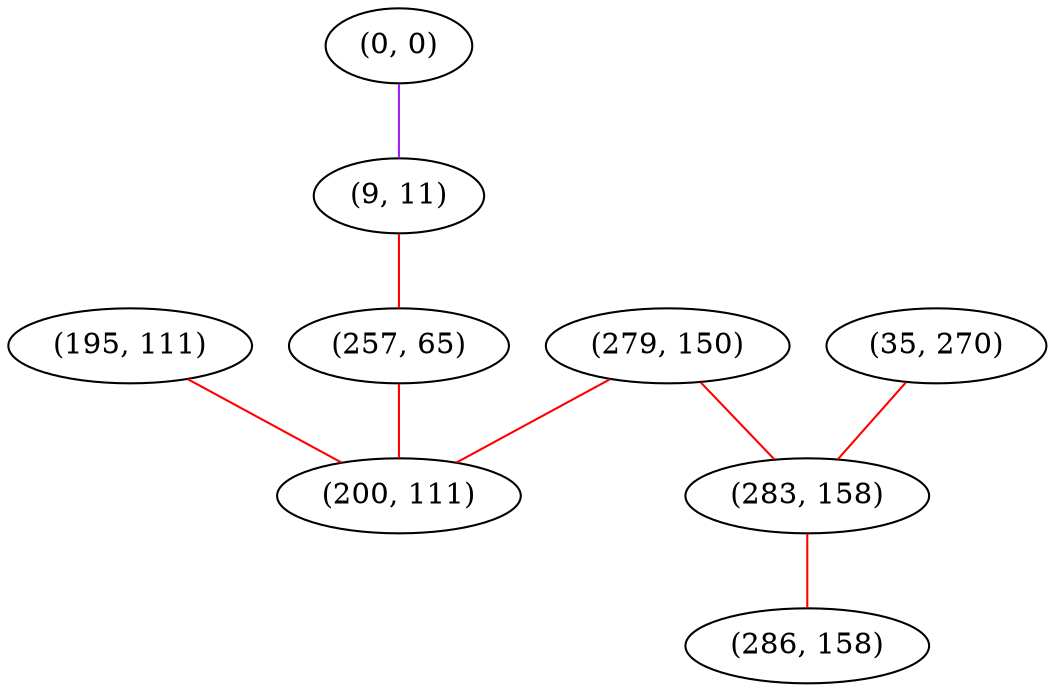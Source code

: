 graph "" {
"(195, 111)";
"(0, 0)";
"(279, 150)";
"(9, 11)";
"(35, 270)";
"(283, 158)";
"(286, 158)";
"(257, 65)";
"(200, 111)";
"(195, 111)" -- "(200, 111)"  [color=red, key=0, weight=1];
"(0, 0)" -- "(9, 11)"  [color=purple, key=0, weight=4];
"(279, 150)" -- "(283, 158)"  [color=red, key=0, weight=1];
"(279, 150)" -- "(200, 111)"  [color=red, key=0, weight=1];
"(9, 11)" -- "(257, 65)"  [color=red, key=0, weight=1];
"(35, 270)" -- "(283, 158)"  [color=red, key=0, weight=1];
"(283, 158)" -- "(286, 158)"  [color=red, key=0, weight=1];
"(257, 65)" -- "(200, 111)"  [color=red, key=0, weight=1];
}
